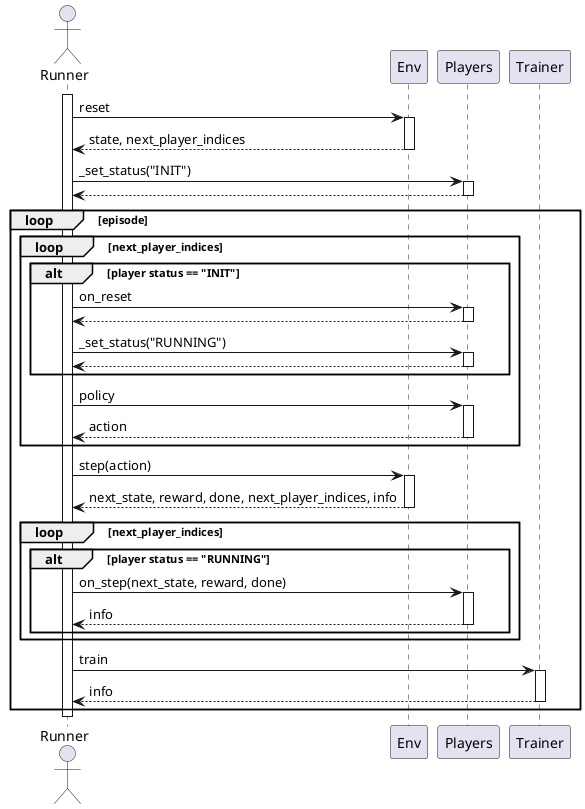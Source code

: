 @startuml
autoactivate on

actor Runner
participant Env
participant Players
participant Trainer

activate Runner

Runner -> Env: reset
return state, next_player_indices

Runner -> Players: _set_status("INIT")
return

loop episode

    loop next_player_indices
        alt player status == "INIT"
            Runner -> Players: on_reset
            return
            Runner -> Players: _set_status("RUNNING")
            return
        end

        Runner -> Players: policy
        return action
    end

    Runner -> Env: step(action)
    return next_state, reward, done, next_player_indices, info

    loop next_player_indices
        alt player status == "RUNNING"
            Runner -> Players: on_step(next_state, reward, done)
            return info
        end
    end

    Runner -> Trainer: train
    return info

end
deactivate Runner

@enduml